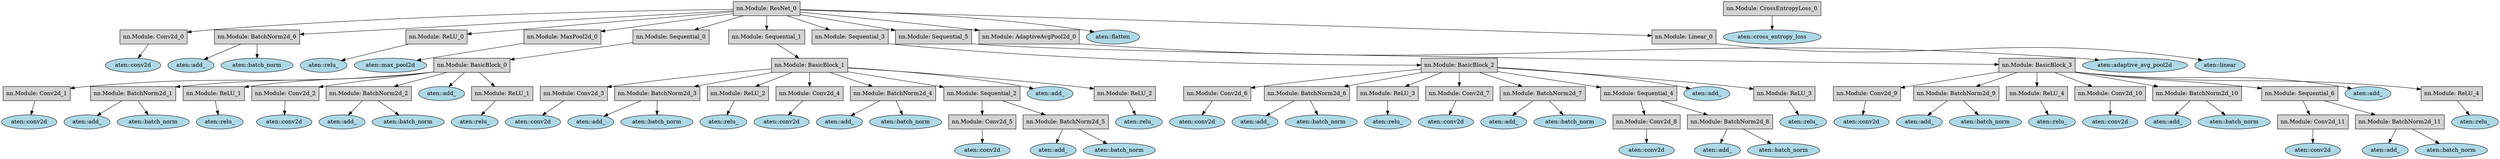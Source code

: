 digraph G {
    rankdir=TB;
    node [style=filled, fillcolor=lightgrey];
    4 [label="nn.Module: ResNet_0", shape=box, fillcolor=lightgrey];
    5 [label="nn.Module: Conv2d_0", shape=box, fillcolor=lightgrey];
    6 [label="aten::conv2d", shape=ellipse, fillcolor=lightblue];
    7 [label="nn.Module: BatchNorm2d_0", shape=box, fillcolor=lightgrey];
    8 [label="aten::add_", shape=ellipse, fillcolor=lightblue];
    9 [label="aten::batch_norm", shape=ellipse, fillcolor=lightblue];
    10 [label="nn.Module: ReLU_0", shape=box, fillcolor=lightgrey];
    11 [label="aten::relu_", shape=ellipse, fillcolor=lightblue];
    12 [label="nn.Module: MaxPool2d_0", shape=box, fillcolor=lightgrey];
    13 [label="aten::max_pool2d", shape=ellipse, fillcolor=lightblue];
    14 [label="nn.Module: Sequential_0", shape=box, fillcolor=lightgrey];
    15 [label="nn.Module: BasicBlock_0", shape=box, fillcolor=lightgrey];
    16 [label="nn.Module: Conv2d_1", shape=box, fillcolor=lightgrey];
    17 [label="aten::conv2d", shape=ellipse, fillcolor=lightblue];
    18 [label="nn.Module: BatchNorm2d_1", shape=box, fillcolor=lightgrey];
    19 [label="aten::add_", shape=ellipse, fillcolor=lightblue];
    20 [label="aten::batch_norm", shape=ellipse, fillcolor=lightblue];
    21 [label="nn.Module: ReLU_1", shape=box, fillcolor=lightgrey];
    22 [label="aten::relu_", shape=ellipse, fillcolor=lightblue];
    23 [label="nn.Module: Conv2d_2", shape=box, fillcolor=lightgrey];
    24 [label="aten::conv2d", shape=ellipse, fillcolor=lightblue];
    25 [label="nn.Module: BatchNorm2d_2", shape=box, fillcolor=lightgrey];
    26 [label="aten::add_", shape=ellipse, fillcolor=lightblue];
    27 [label="aten::batch_norm", shape=ellipse, fillcolor=lightblue];
    28 [label="aten::add_", shape=ellipse, fillcolor=lightblue];
    29 [label="nn.Module: ReLU_1", shape=box, fillcolor=lightgrey];
    30 [label="aten::relu_", shape=ellipse, fillcolor=lightblue];
    31 [label="nn.Module: Sequential_1", shape=box, fillcolor=lightgrey];
    32 [label="nn.Module: BasicBlock_1", shape=box, fillcolor=lightgrey];
    33 [label="nn.Module: Conv2d_3", shape=box, fillcolor=lightgrey];
    34 [label="aten::conv2d", shape=ellipse, fillcolor=lightblue];
    35 [label="nn.Module: BatchNorm2d_3", shape=box, fillcolor=lightgrey];
    36 [label="aten::add_", shape=ellipse, fillcolor=lightblue];
    37 [label="aten::batch_norm", shape=ellipse, fillcolor=lightblue];
    38 [label="nn.Module: ReLU_2", shape=box, fillcolor=lightgrey];
    39 [label="aten::relu_", shape=ellipse, fillcolor=lightblue];
    40 [label="nn.Module: Conv2d_4", shape=box, fillcolor=lightgrey];
    41 [label="aten::conv2d", shape=ellipse, fillcolor=lightblue];
    42 [label="nn.Module: BatchNorm2d_4", shape=box, fillcolor=lightgrey];
    43 [label="aten::add_", shape=ellipse, fillcolor=lightblue];
    44 [label="aten::batch_norm", shape=ellipse, fillcolor=lightblue];
    45 [label="nn.Module: Sequential_2", shape=box, fillcolor=lightgrey];
    46 [label="nn.Module: Conv2d_5", shape=box, fillcolor=lightgrey];
    47 [label="aten::conv2d", shape=ellipse, fillcolor=lightblue];
    48 [label="nn.Module: BatchNorm2d_5", shape=box, fillcolor=lightgrey];
    49 [label="aten::add_", shape=ellipse, fillcolor=lightblue];
    50 [label="aten::batch_norm", shape=ellipse, fillcolor=lightblue];
    51 [label="aten::add_", shape=ellipse, fillcolor=lightblue];
    52 [label="nn.Module: ReLU_2", shape=box, fillcolor=lightgrey];
    53 [label="aten::relu_", shape=ellipse, fillcolor=lightblue];
    54 [label="nn.Module: Sequential_3", shape=box, fillcolor=lightgrey];
    55 [label="nn.Module: BasicBlock_2", shape=box, fillcolor=lightgrey];
    56 [label="nn.Module: Conv2d_6", shape=box, fillcolor=lightgrey];
    57 [label="aten::conv2d", shape=ellipse, fillcolor=lightblue];
    58 [label="nn.Module: BatchNorm2d_6", shape=box, fillcolor=lightgrey];
    59 [label="aten::add_", shape=ellipse, fillcolor=lightblue];
    60 [label="aten::batch_norm", shape=ellipse, fillcolor=lightblue];
    61 [label="nn.Module: ReLU_3", shape=box, fillcolor=lightgrey];
    62 [label="aten::relu_", shape=ellipse, fillcolor=lightblue];
    63 [label="nn.Module: Conv2d_7", shape=box, fillcolor=lightgrey];
    64 [label="aten::conv2d", shape=ellipse, fillcolor=lightblue];
    65 [label="nn.Module: BatchNorm2d_7", shape=box, fillcolor=lightgrey];
    66 [label="aten::add_", shape=ellipse, fillcolor=lightblue];
    67 [label="aten::batch_norm", shape=ellipse, fillcolor=lightblue];
    68 [label="nn.Module: Sequential_4", shape=box, fillcolor=lightgrey];
    69 [label="nn.Module: Conv2d_8", shape=box, fillcolor=lightgrey];
    70 [label="aten::conv2d", shape=ellipse, fillcolor=lightblue];
    71 [label="nn.Module: BatchNorm2d_8", shape=box, fillcolor=lightgrey];
    72 [label="aten::add_", shape=ellipse, fillcolor=lightblue];
    73 [label="aten::batch_norm", shape=ellipse, fillcolor=lightblue];
    74 [label="aten::add_", shape=ellipse, fillcolor=lightblue];
    75 [label="nn.Module: ReLU_3", shape=box, fillcolor=lightgrey];
    76 [label="aten::relu_", shape=ellipse, fillcolor=lightblue];
    77 [label="nn.Module: Sequential_5", shape=box, fillcolor=lightgrey];
    78 [label="nn.Module: BasicBlock_3", shape=box, fillcolor=lightgrey];
    79 [label="nn.Module: Conv2d_9", shape=box, fillcolor=lightgrey];
    80 [label="aten::conv2d", shape=ellipse, fillcolor=lightblue];
    81 [label="nn.Module: BatchNorm2d_9", shape=box, fillcolor=lightgrey];
    82 [label="aten::add_", shape=ellipse, fillcolor=lightblue];
    83 [label="aten::batch_norm", shape=ellipse, fillcolor=lightblue];
    84 [label="nn.Module: ReLU_4", shape=box, fillcolor=lightgrey];
    85 [label="aten::relu_", shape=ellipse, fillcolor=lightblue];
    86 [label="nn.Module: Conv2d_10", shape=box, fillcolor=lightgrey];
    87 [label="aten::conv2d", shape=ellipse, fillcolor=lightblue];
    88 [label="nn.Module: BatchNorm2d_10", shape=box, fillcolor=lightgrey];
    89 [label="aten::add_", shape=ellipse, fillcolor=lightblue];
    90 [label="aten::batch_norm", shape=ellipse, fillcolor=lightblue];
    91 [label="nn.Module: Sequential_6", shape=box, fillcolor=lightgrey];
    92 [label="nn.Module: Conv2d_11", shape=box, fillcolor=lightgrey];
    93 [label="aten::conv2d", shape=ellipse, fillcolor=lightblue];
    94 [label="nn.Module: BatchNorm2d_11", shape=box, fillcolor=lightgrey];
    95 [label="aten::add_", shape=ellipse, fillcolor=lightblue];
    96 [label="aten::batch_norm", shape=ellipse, fillcolor=lightblue];
    97 [label="aten::add_", shape=ellipse, fillcolor=lightblue];
    98 [label="nn.Module: ReLU_4", shape=box, fillcolor=lightgrey];
    99 [label="aten::relu_", shape=ellipse, fillcolor=lightblue];
    100 [label="nn.Module: AdaptiveAvgPool2d_0", shape=box, fillcolor=lightgrey];
    101 [label="aten::adaptive_avg_pool2d", shape=ellipse, fillcolor=lightblue];
    102 [label="aten::flatten", shape=ellipse, fillcolor=lightblue];
    103 [label="nn.Module: Linear_0", shape=box, fillcolor=lightgrey];
    104 [label="aten::linear", shape=ellipse, fillcolor=lightblue];
    105 [label="nn.Module: CrossEntropyLoss_0", shape=box, fillcolor=lightgrey];
    106 [label="aten::cross_entropy_loss", shape=ellipse, fillcolor=lightblue];
    4 -> 5;
    4 -> 7;
    4 -> 10;
    4 -> 12;
    4 -> 14;
    4 -> 31;
    4 -> 54;
    4 -> 77;
    4 -> 100;
    4 -> 102;
    4 -> 103;
    5 -> 6;
    7 -> 8;
    7 -> 9;
    10 -> 11;
    12 -> 13;
    14 -> 15;
    15 -> 16;
    15 -> 18;
    15 -> 21;
    15 -> 23;
    15 -> 25;
    15 -> 28;
    15 -> 29;
    16 -> 17;
    18 -> 19;
    18 -> 20;
    21 -> 22;
    23 -> 24;
    25 -> 26;
    25 -> 27;
    29 -> 30;
    31 -> 32;
    32 -> 33;
    32 -> 35;
    32 -> 38;
    32 -> 40;
    32 -> 42;
    32 -> 45;
    32 -> 51;
    32 -> 52;
    33 -> 34;
    35 -> 36;
    35 -> 37;
    38 -> 39;
    40 -> 41;
    42 -> 43;
    42 -> 44;
    45 -> 46;
    45 -> 48;
    46 -> 47;
    48 -> 49;
    48 -> 50;
    52 -> 53;
    54 -> 55;
    55 -> 56;
    55 -> 58;
    55 -> 61;
    55 -> 63;
    55 -> 65;
    55 -> 68;
    55 -> 74;
    55 -> 75;
    56 -> 57;
    58 -> 59;
    58 -> 60;
    61 -> 62;
    63 -> 64;
    65 -> 66;
    65 -> 67;
    68 -> 69;
    68 -> 71;
    69 -> 70;
    71 -> 72;
    71 -> 73;
    75 -> 76;
    77 -> 78;
    78 -> 79;
    78 -> 81;
    78 -> 84;
    78 -> 86;
    78 -> 88;
    78 -> 91;
    78 -> 97;
    78 -> 98;
    79 -> 80;
    81 -> 82;
    81 -> 83;
    84 -> 85;
    86 -> 87;
    88 -> 89;
    88 -> 90;
    91 -> 92;
    91 -> 94;
    92 -> 93;
    94 -> 95;
    94 -> 96;
    98 -> 99;
    100 -> 101;
    103 -> 104;
    105 -> 106;
    {rank=same; 4; 105;}
}